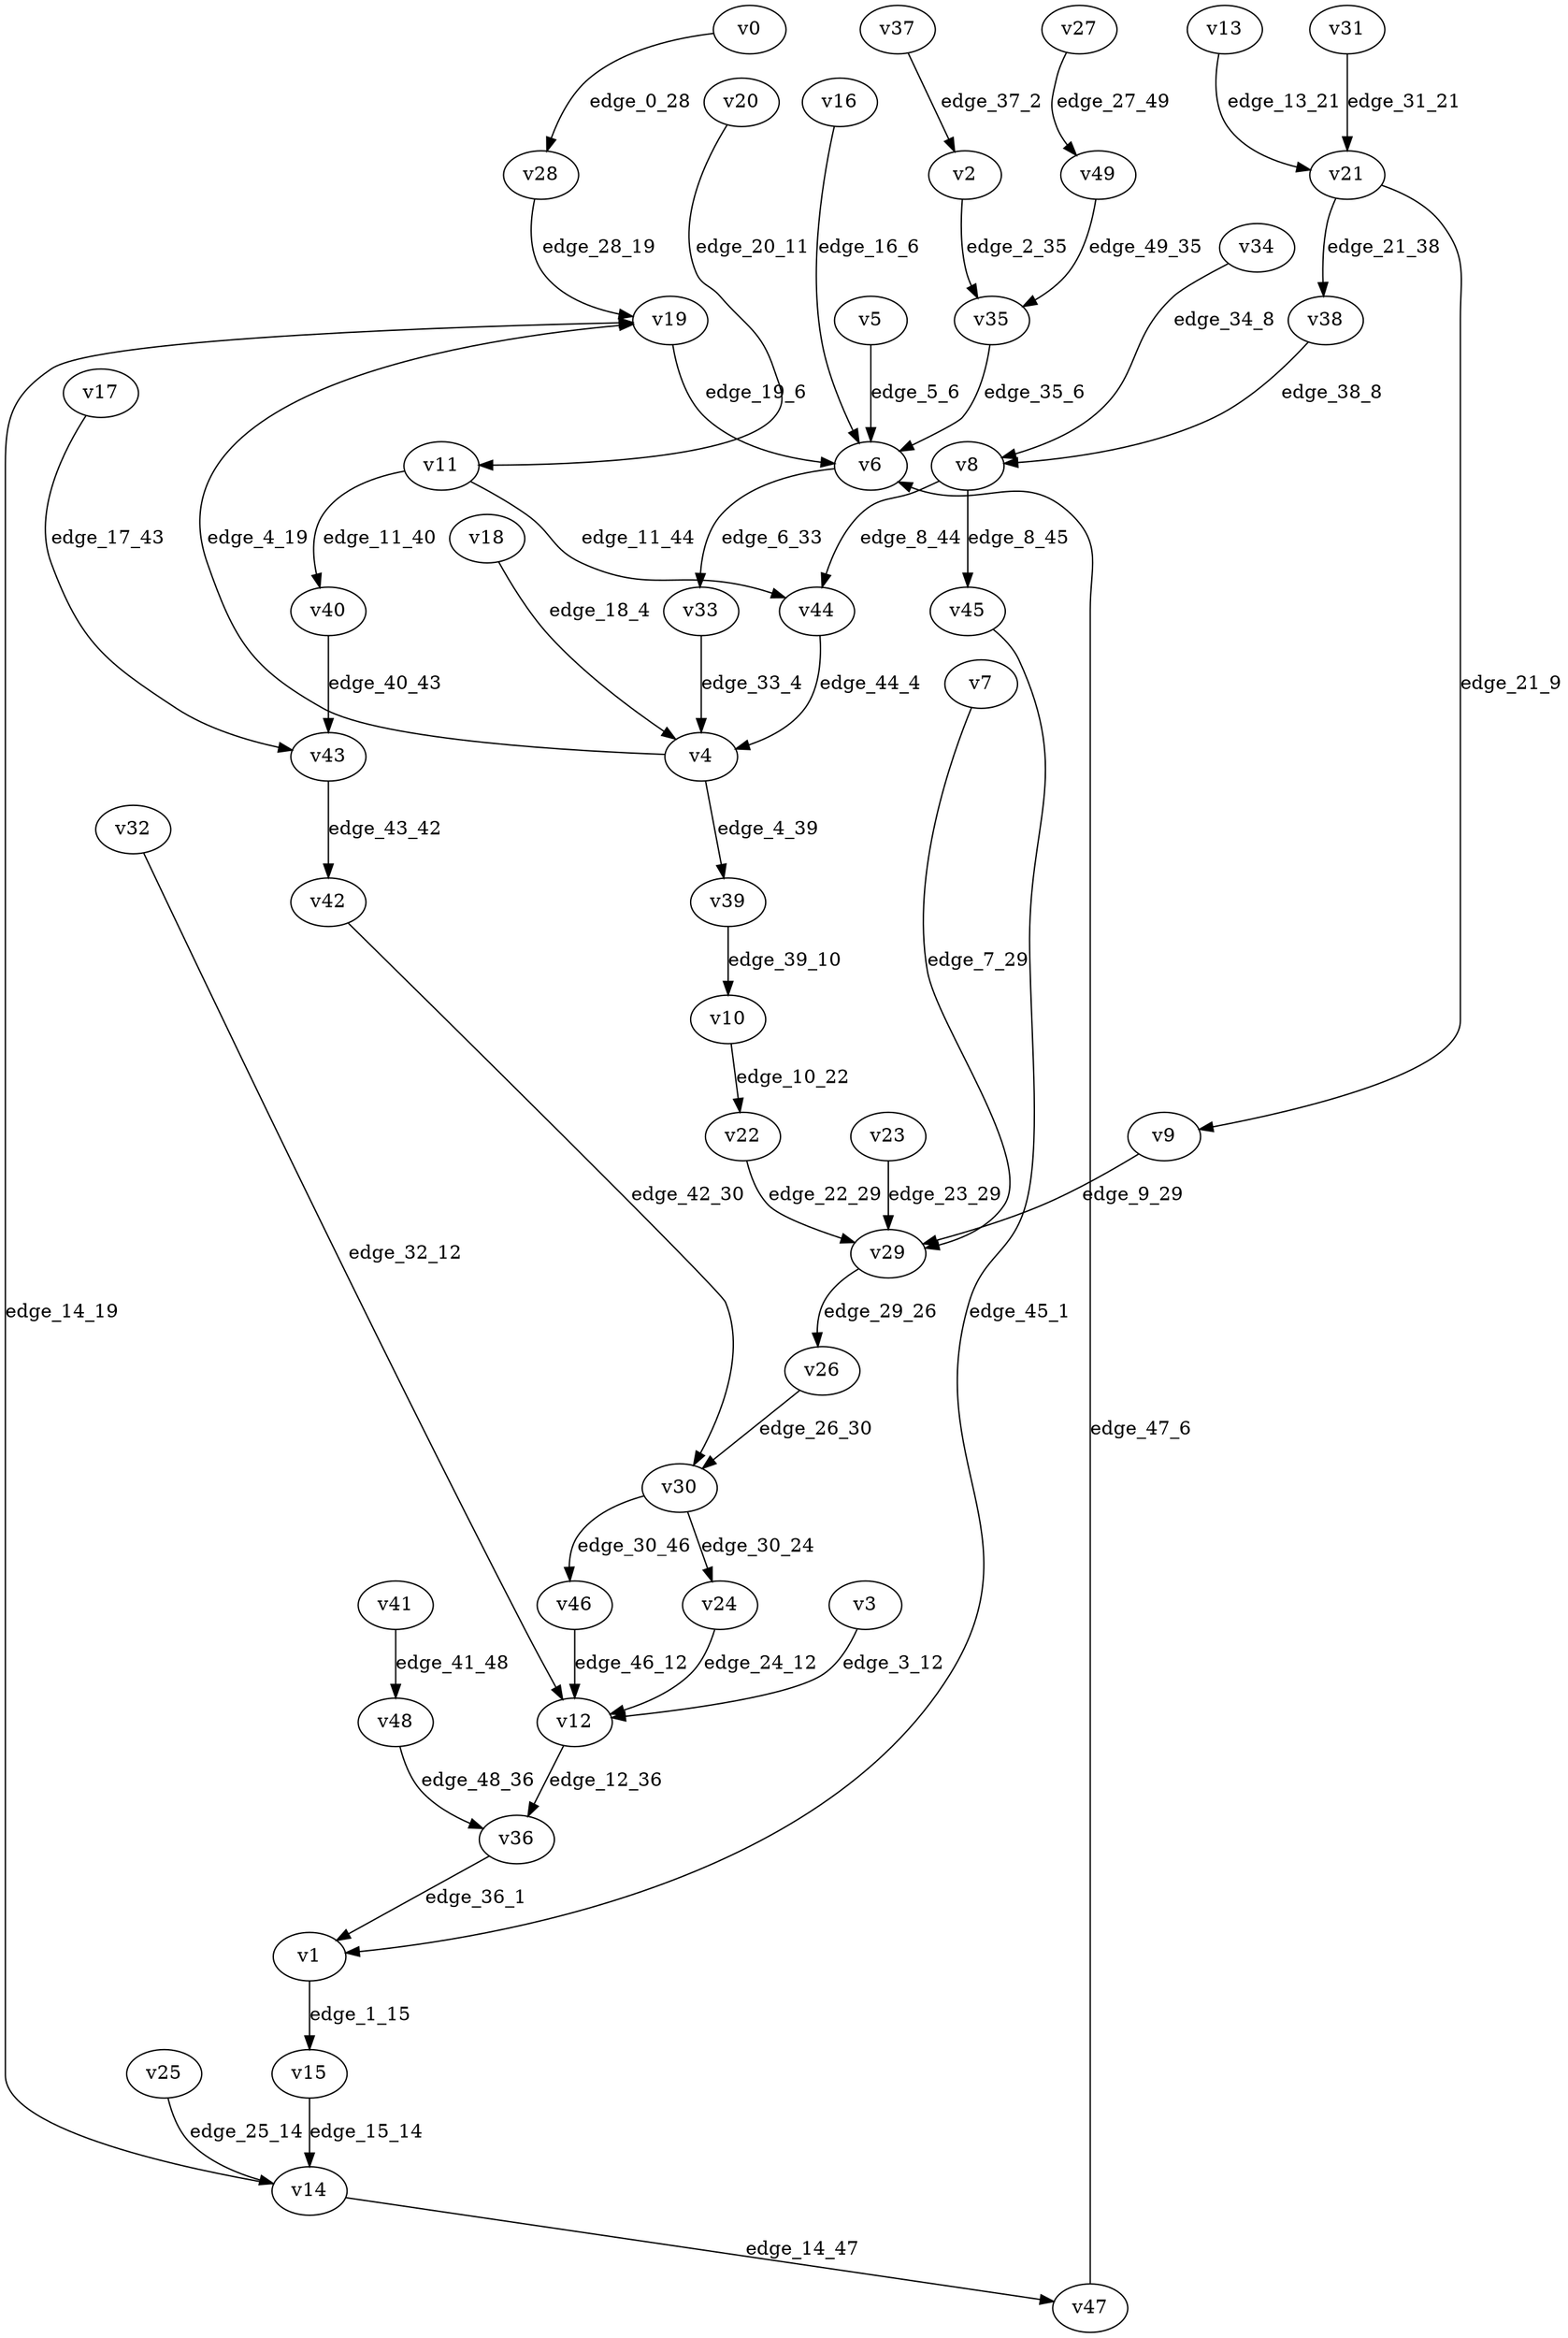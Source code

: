digraph G {
    // Stochastic discounted game

    v0 [name="v0", player=1];
    v1 [name="v1", player=-1];
    v2 [name="v2", player=-1];
    v3 [name="v3", player=0];
    v4 [name="v4", player=-1];
    v5 [name="v5", player=1];
    v6 [name="v6", player=-1];
    v7 [name="v7", player=0];
    v8 [name="v8", player=-1];
    v9 [name="v9", player=1];
    v10 [name="v10", player=-1];
    v11 [name="v11", player=-1];
    v12 [name="v12", player=-1];
    v13 [name="v13", player=1];
    v14 [name="v14", player=-1];
    v15 [name="v15", player=0];
    v16 [name="v16", player=1];
    v17 [name="v17", player=1];
    v18 [name="v18", player=0];
    v19 [name="v19", player=1];
    v20 [name="v20", player=0];
    v21 [name="v21", player=-1];
    v22 [name="v22", player=1];
    v23 [name="v23", player=0];
    v24 [name="v24", player=0];
    v25 [name="v25", player=0];
    v26 [name="v26", player=1];
    v27 [name="v27", player=1];
    v28 [name="v28", player=-1];
    v29 [name="v29", player=-1];
    v30 [name="v30", player=-1];
    v31 [name="v31", player=1];
    v32 [name="v32", player=0];
    v33 [name="v33", player=0];
    v34 [name="v34", player=1];
    v35 [name="v35", player=0];
    v36 [name="v36", player=1];
    v37 [name="v37", player=1];
    v38 [name="v38", player=0];
    v39 [name="v39", player=0];
    v40 [name="v40", player=1];
    v41 [name="v41", player=0];
    v42 [name="v42", player=1];
    v43 [name="v43", player=-1];
    v44 [name="v44", player=0];
    v45 [name="v45", player=0];
    v46 [name="v46", player=1];
    v47 [name="v47", player=0];
    v48 [name="v48", player=-1];
    v49 [name="v49", player=-1];

    v0 -> v28 [label="edge_0_28", weight=-0.176937, discount=0.253252];
    v1 -> v15 [label="edge_1_15", probability=1.000000];
    v2 -> v35 [label="edge_2_35", probability=1.000000];
    v3 -> v12 [label="edge_3_12", weight=5.532275, discount=0.114407];
    v4 -> v39 [label="edge_4_39", probability=0.516104];
    v4 -> v19 [label="edge_4_19", probability=0.483896];
    v5 -> v6 [label="edge_5_6", weight=6.265487, discount=0.767803];
    v6 -> v33 [label="edge_6_33", probability=1.000000];
    v7 -> v29 [label="edge_7_29", weight=-8.018710, discount=0.426277];
    v8 -> v44 [label="edge_8_44", probability=0.373589];
    v8 -> v45 [label="edge_8_45", probability=0.626411];
    v9 -> v29 [label="edge_9_29", weight=7.031844, discount=0.848009];
    v10 -> v22 [label="edge_10_22", probability=1.000000];
    v11 -> v44 [label="edge_11_44", probability=0.423862];
    v11 -> v40 [label="edge_11_40", probability=0.576138];
    v12 -> v36 [label="edge_12_36", probability=1.000000];
    v13 -> v21 [label="edge_13_21", weight=-9.744228, discount=0.421672];
    v14 -> v19 [label="edge_14_19", probability=0.503786];
    v14 -> v47 [label="edge_14_47", probability=0.496214];
    v15 -> v14 [label="edge_15_14", weight=7.181700, discount=0.823734];
    v16 -> v6 [label="edge_16_6", weight=-3.133828, discount=0.128220];
    v17 -> v43 [label="edge_17_43", weight=-6.705121, discount=0.640048];
    v18 -> v4 [label="edge_18_4", weight=0.294845, discount=0.433525];
    v19 -> v6 [label="edge_19_6", weight=5.008620, discount=0.194175];
    v20 -> v11 [label="edge_20_11", weight=-7.572786, discount=0.361697];
    v21 -> v9 [label="edge_21_9", probability=0.447936];
    v21 -> v38 [label="edge_21_38", probability=0.552064];
    v22 -> v29 [label="edge_22_29", weight=9.136581, discount=0.417662];
    v23 -> v29 [label="edge_23_29", weight=7.572299, discount=0.113877];
    v24 -> v12 [label="edge_24_12", weight=-0.038767, discount=0.117324];
    v25 -> v14 [label="edge_25_14", weight=5.996678, discount=0.670454];
    v26 -> v30 [label="edge_26_30", weight=-1.648759, discount=0.246854];
    v27 -> v49 [label="edge_27_49", weight=-4.592211, discount=0.615339];
    v28 -> v19 [label="edge_28_19", probability=1.000000];
    v29 -> v26 [label="edge_29_26", probability=1.000000];
    v30 -> v46 [label="edge_30_46", probability=0.323550];
    v30 -> v24 [label="edge_30_24", probability=0.676450];
    v31 -> v21 [label="edge_31_21", weight=6.040210, discount=0.155849];
    v32 -> v12 [label="edge_32_12", weight=-2.107393, discount=0.289889];
    v33 -> v4 [label="edge_33_4", weight=5.990719, discount=0.784202];
    v34 -> v8 [label="edge_34_8", weight=-3.209027, discount=0.770657];
    v35 -> v6 [label="edge_35_6", weight=1.791044, discount=0.239940];
    v36 -> v1 [label="edge_36_1", weight=-6.812399, discount=0.116417];
    v37 -> v2 [label="edge_37_2", weight=-9.318447, discount=0.128784];
    v38 -> v8 [label="edge_38_8", weight=-0.369513, discount=0.234680];
    v39 -> v10 [label="edge_39_10", weight=7.457008, discount=0.297824];
    v40 -> v43 [label="edge_40_43", weight=8.261216, discount=0.412166];
    v41 -> v48 [label="edge_41_48", weight=6.653623, discount=0.592246];
    v42 -> v30 [label="edge_42_30", weight=-4.104701, discount=0.174565];
    v43 -> v42 [label="edge_43_42", probability=1.000000];
    v44 -> v4 [label="edge_44_4", weight=0.525880, discount=0.307903];
    v45 -> v1 [label="edge_45_1", weight=-3.839825, discount=0.534531];
    v46 -> v12 [label="edge_46_12", weight=7.106567, discount=0.414152];
    v47 -> v6 [label="edge_47_6", weight=5.865764, discount=0.815515];
    v48 -> v36 [label="edge_48_36", probability=1.000000];
    v49 -> v35 [label="edge_49_35", probability=1.000000];
}